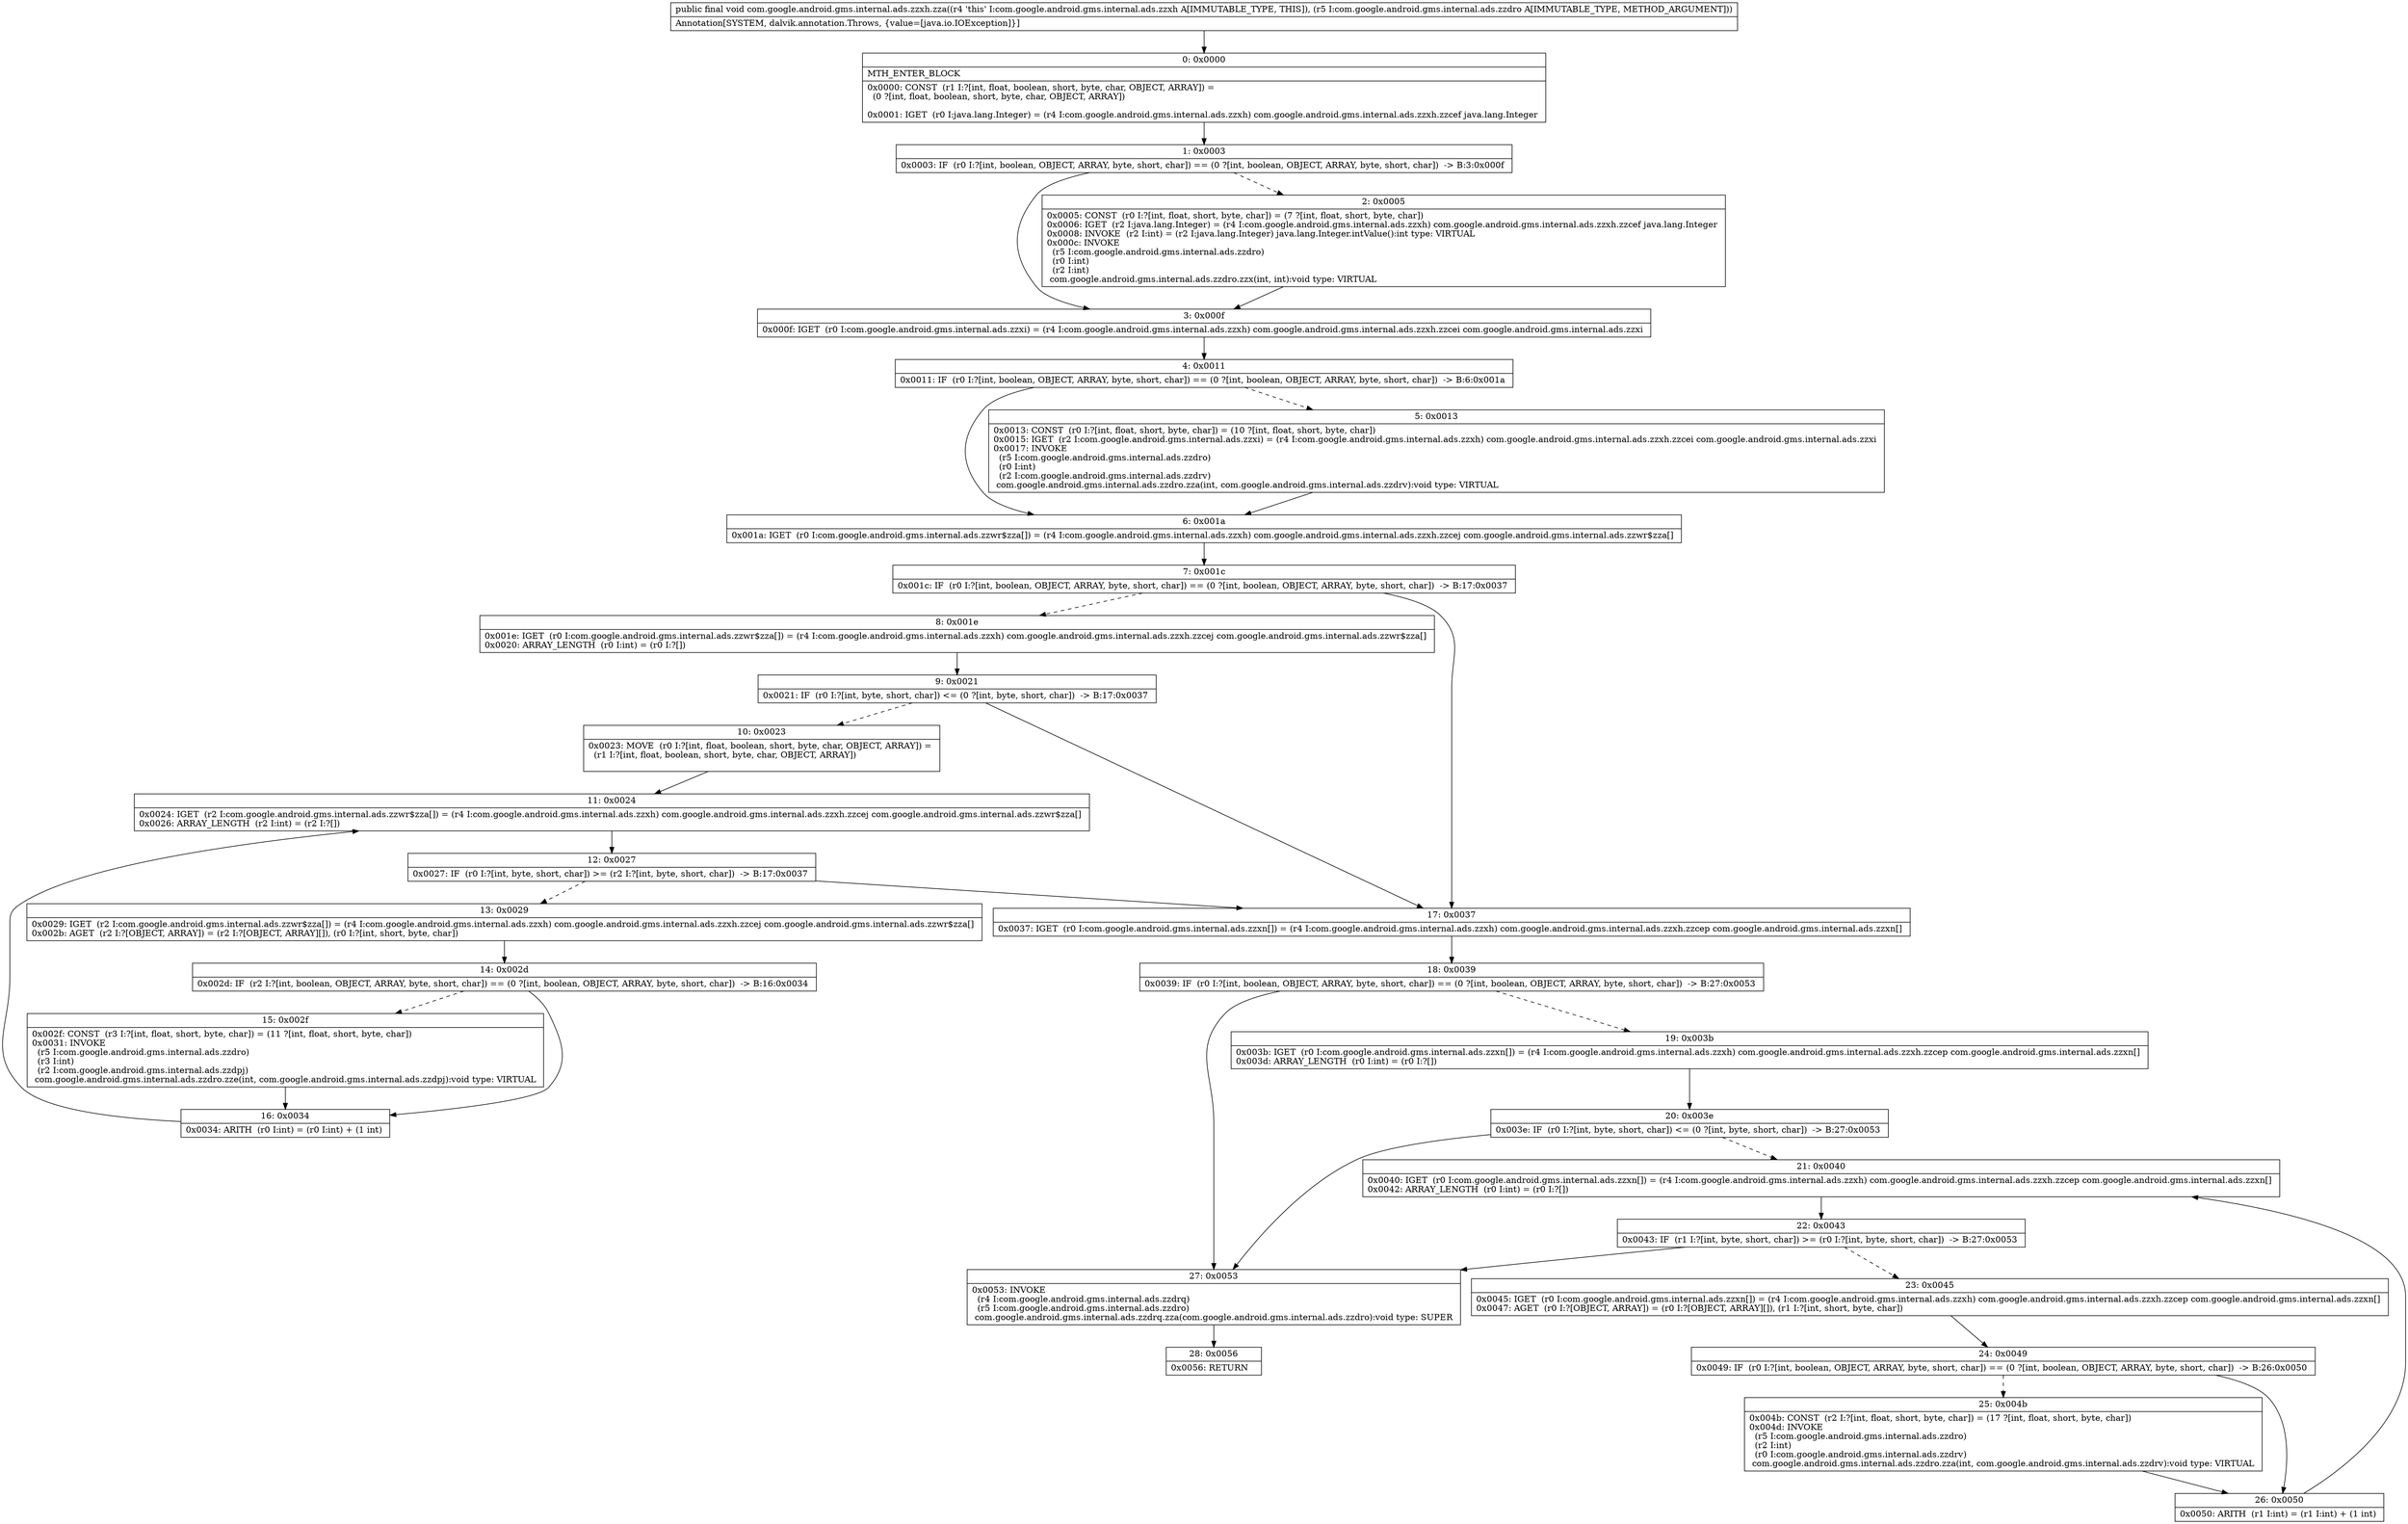 digraph "CFG forcom.google.android.gms.internal.ads.zzxh.zza(Lcom\/google\/android\/gms\/internal\/ads\/zzdro;)V" {
Node_0 [shape=record,label="{0\:\ 0x0000|MTH_ENTER_BLOCK\l|0x0000: CONST  (r1 I:?[int, float, boolean, short, byte, char, OBJECT, ARRAY]) = \l  (0 ?[int, float, boolean, short, byte, char, OBJECT, ARRAY])\l \l0x0001: IGET  (r0 I:java.lang.Integer) = (r4 I:com.google.android.gms.internal.ads.zzxh) com.google.android.gms.internal.ads.zzxh.zzcef java.lang.Integer \l}"];
Node_1 [shape=record,label="{1\:\ 0x0003|0x0003: IF  (r0 I:?[int, boolean, OBJECT, ARRAY, byte, short, char]) == (0 ?[int, boolean, OBJECT, ARRAY, byte, short, char])  \-\> B:3:0x000f \l}"];
Node_2 [shape=record,label="{2\:\ 0x0005|0x0005: CONST  (r0 I:?[int, float, short, byte, char]) = (7 ?[int, float, short, byte, char]) \l0x0006: IGET  (r2 I:java.lang.Integer) = (r4 I:com.google.android.gms.internal.ads.zzxh) com.google.android.gms.internal.ads.zzxh.zzcef java.lang.Integer \l0x0008: INVOKE  (r2 I:int) = (r2 I:java.lang.Integer) java.lang.Integer.intValue():int type: VIRTUAL \l0x000c: INVOKE  \l  (r5 I:com.google.android.gms.internal.ads.zzdro)\l  (r0 I:int)\l  (r2 I:int)\l com.google.android.gms.internal.ads.zzdro.zzx(int, int):void type: VIRTUAL \l}"];
Node_3 [shape=record,label="{3\:\ 0x000f|0x000f: IGET  (r0 I:com.google.android.gms.internal.ads.zzxi) = (r4 I:com.google.android.gms.internal.ads.zzxh) com.google.android.gms.internal.ads.zzxh.zzcei com.google.android.gms.internal.ads.zzxi \l}"];
Node_4 [shape=record,label="{4\:\ 0x0011|0x0011: IF  (r0 I:?[int, boolean, OBJECT, ARRAY, byte, short, char]) == (0 ?[int, boolean, OBJECT, ARRAY, byte, short, char])  \-\> B:6:0x001a \l}"];
Node_5 [shape=record,label="{5\:\ 0x0013|0x0013: CONST  (r0 I:?[int, float, short, byte, char]) = (10 ?[int, float, short, byte, char]) \l0x0015: IGET  (r2 I:com.google.android.gms.internal.ads.zzxi) = (r4 I:com.google.android.gms.internal.ads.zzxh) com.google.android.gms.internal.ads.zzxh.zzcei com.google.android.gms.internal.ads.zzxi \l0x0017: INVOKE  \l  (r5 I:com.google.android.gms.internal.ads.zzdro)\l  (r0 I:int)\l  (r2 I:com.google.android.gms.internal.ads.zzdrv)\l com.google.android.gms.internal.ads.zzdro.zza(int, com.google.android.gms.internal.ads.zzdrv):void type: VIRTUAL \l}"];
Node_6 [shape=record,label="{6\:\ 0x001a|0x001a: IGET  (r0 I:com.google.android.gms.internal.ads.zzwr$zza[]) = (r4 I:com.google.android.gms.internal.ads.zzxh) com.google.android.gms.internal.ads.zzxh.zzcej com.google.android.gms.internal.ads.zzwr$zza[] \l}"];
Node_7 [shape=record,label="{7\:\ 0x001c|0x001c: IF  (r0 I:?[int, boolean, OBJECT, ARRAY, byte, short, char]) == (0 ?[int, boolean, OBJECT, ARRAY, byte, short, char])  \-\> B:17:0x0037 \l}"];
Node_8 [shape=record,label="{8\:\ 0x001e|0x001e: IGET  (r0 I:com.google.android.gms.internal.ads.zzwr$zza[]) = (r4 I:com.google.android.gms.internal.ads.zzxh) com.google.android.gms.internal.ads.zzxh.zzcej com.google.android.gms.internal.ads.zzwr$zza[] \l0x0020: ARRAY_LENGTH  (r0 I:int) = (r0 I:?[]) \l}"];
Node_9 [shape=record,label="{9\:\ 0x0021|0x0021: IF  (r0 I:?[int, byte, short, char]) \<= (0 ?[int, byte, short, char])  \-\> B:17:0x0037 \l}"];
Node_10 [shape=record,label="{10\:\ 0x0023|0x0023: MOVE  (r0 I:?[int, float, boolean, short, byte, char, OBJECT, ARRAY]) = \l  (r1 I:?[int, float, boolean, short, byte, char, OBJECT, ARRAY])\l \l}"];
Node_11 [shape=record,label="{11\:\ 0x0024|0x0024: IGET  (r2 I:com.google.android.gms.internal.ads.zzwr$zza[]) = (r4 I:com.google.android.gms.internal.ads.zzxh) com.google.android.gms.internal.ads.zzxh.zzcej com.google.android.gms.internal.ads.zzwr$zza[] \l0x0026: ARRAY_LENGTH  (r2 I:int) = (r2 I:?[]) \l}"];
Node_12 [shape=record,label="{12\:\ 0x0027|0x0027: IF  (r0 I:?[int, byte, short, char]) \>= (r2 I:?[int, byte, short, char])  \-\> B:17:0x0037 \l}"];
Node_13 [shape=record,label="{13\:\ 0x0029|0x0029: IGET  (r2 I:com.google.android.gms.internal.ads.zzwr$zza[]) = (r4 I:com.google.android.gms.internal.ads.zzxh) com.google.android.gms.internal.ads.zzxh.zzcej com.google.android.gms.internal.ads.zzwr$zza[] \l0x002b: AGET  (r2 I:?[OBJECT, ARRAY]) = (r2 I:?[OBJECT, ARRAY][]), (r0 I:?[int, short, byte, char]) \l}"];
Node_14 [shape=record,label="{14\:\ 0x002d|0x002d: IF  (r2 I:?[int, boolean, OBJECT, ARRAY, byte, short, char]) == (0 ?[int, boolean, OBJECT, ARRAY, byte, short, char])  \-\> B:16:0x0034 \l}"];
Node_15 [shape=record,label="{15\:\ 0x002f|0x002f: CONST  (r3 I:?[int, float, short, byte, char]) = (11 ?[int, float, short, byte, char]) \l0x0031: INVOKE  \l  (r5 I:com.google.android.gms.internal.ads.zzdro)\l  (r3 I:int)\l  (r2 I:com.google.android.gms.internal.ads.zzdpj)\l com.google.android.gms.internal.ads.zzdro.zze(int, com.google.android.gms.internal.ads.zzdpj):void type: VIRTUAL \l}"];
Node_16 [shape=record,label="{16\:\ 0x0034|0x0034: ARITH  (r0 I:int) = (r0 I:int) + (1 int) \l}"];
Node_17 [shape=record,label="{17\:\ 0x0037|0x0037: IGET  (r0 I:com.google.android.gms.internal.ads.zzxn[]) = (r4 I:com.google.android.gms.internal.ads.zzxh) com.google.android.gms.internal.ads.zzxh.zzcep com.google.android.gms.internal.ads.zzxn[] \l}"];
Node_18 [shape=record,label="{18\:\ 0x0039|0x0039: IF  (r0 I:?[int, boolean, OBJECT, ARRAY, byte, short, char]) == (0 ?[int, boolean, OBJECT, ARRAY, byte, short, char])  \-\> B:27:0x0053 \l}"];
Node_19 [shape=record,label="{19\:\ 0x003b|0x003b: IGET  (r0 I:com.google.android.gms.internal.ads.zzxn[]) = (r4 I:com.google.android.gms.internal.ads.zzxh) com.google.android.gms.internal.ads.zzxh.zzcep com.google.android.gms.internal.ads.zzxn[] \l0x003d: ARRAY_LENGTH  (r0 I:int) = (r0 I:?[]) \l}"];
Node_20 [shape=record,label="{20\:\ 0x003e|0x003e: IF  (r0 I:?[int, byte, short, char]) \<= (0 ?[int, byte, short, char])  \-\> B:27:0x0053 \l}"];
Node_21 [shape=record,label="{21\:\ 0x0040|0x0040: IGET  (r0 I:com.google.android.gms.internal.ads.zzxn[]) = (r4 I:com.google.android.gms.internal.ads.zzxh) com.google.android.gms.internal.ads.zzxh.zzcep com.google.android.gms.internal.ads.zzxn[] \l0x0042: ARRAY_LENGTH  (r0 I:int) = (r0 I:?[]) \l}"];
Node_22 [shape=record,label="{22\:\ 0x0043|0x0043: IF  (r1 I:?[int, byte, short, char]) \>= (r0 I:?[int, byte, short, char])  \-\> B:27:0x0053 \l}"];
Node_23 [shape=record,label="{23\:\ 0x0045|0x0045: IGET  (r0 I:com.google.android.gms.internal.ads.zzxn[]) = (r4 I:com.google.android.gms.internal.ads.zzxh) com.google.android.gms.internal.ads.zzxh.zzcep com.google.android.gms.internal.ads.zzxn[] \l0x0047: AGET  (r0 I:?[OBJECT, ARRAY]) = (r0 I:?[OBJECT, ARRAY][]), (r1 I:?[int, short, byte, char]) \l}"];
Node_24 [shape=record,label="{24\:\ 0x0049|0x0049: IF  (r0 I:?[int, boolean, OBJECT, ARRAY, byte, short, char]) == (0 ?[int, boolean, OBJECT, ARRAY, byte, short, char])  \-\> B:26:0x0050 \l}"];
Node_25 [shape=record,label="{25\:\ 0x004b|0x004b: CONST  (r2 I:?[int, float, short, byte, char]) = (17 ?[int, float, short, byte, char]) \l0x004d: INVOKE  \l  (r5 I:com.google.android.gms.internal.ads.zzdro)\l  (r2 I:int)\l  (r0 I:com.google.android.gms.internal.ads.zzdrv)\l com.google.android.gms.internal.ads.zzdro.zza(int, com.google.android.gms.internal.ads.zzdrv):void type: VIRTUAL \l}"];
Node_26 [shape=record,label="{26\:\ 0x0050|0x0050: ARITH  (r1 I:int) = (r1 I:int) + (1 int) \l}"];
Node_27 [shape=record,label="{27\:\ 0x0053|0x0053: INVOKE  \l  (r4 I:com.google.android.gms.internal.ads.zzdrq)\l  (r5 I:com.google.android.gms.internal.ads.zzdro)\l com.google.android.gms.internal.ads.zzdrq.zza(com.google.android.gms.internal.ads.zzdro):void type: SUPER \l}"];
Node_28 [shape=record,label="{28\:\ 0x0056|0x0056: RETURN   \l}"];
MethodNode[shape=record,label="{public final void com.google.android.gms.internal.ads.zzxh.zza((r4 'this' I:com.google.android.gms.internal.ads.zzxh A[IMMUTABLE_TYPE, THIS]), (r5 I:com.google.android.gms.internal.ads.zzdro A[IMMUTABLE_TYPE, METHOD_ARGUMENT]))  | Annotation[SYSTEM, dalvik.annotation.Throws, \{value=[java.io.IOException]\}]\l}"];
MethodNode -> Node_0;
Node_0 -> Node_1;
Node_1 -> Node_2[style=dashed];
Node_1 -> Node_3;
Node_2 -> Node_3;
Node_3 -> Node_4;
Node_4 -> Node_5[style=dashed];
Node_4 -> Node_6;
Node_5 -> Node_6;
Node_6 -> Node_7;
Node_7 -> Node_8[style=dashed];
Node_7 -> Node_17;
Node_8 -> Node_9;
Node_9 -> Node_10[style=dashed];
Node_9 -> Node_17;
Node_10 -> Node_11;
Node_11 -> Node_12;
Node_12 -> Node_13[style=dashed];
Node_12 -> Node_17;
Node_13 -> Node_14;
Node_14 -> Node_15[style=dashed];
Node_14 -> Node_16;
Node_15 -> Node_16;
Node_16 -> Node_11;
Node_17 -> Node_18;
Node_18 -> Node_19[style=dashed];
Node_18 -> Node_27;
Node_19 -> Node_20;
Node_20 -> Node_21[style=dashed];
Node_20 -> Node_27;
Node_21 -> Node_22;
Node_22 -> Node_23[style=dashed];
Node_22 -> Node_27;
Node_23 -> Node_24;
Node_24 -> Node_25[style=dashed];
Node_24 -> Node_26;
Node_25 -> Node_26;
Node_26 -> Node_21;
Node_27 -> Node_28;
}

